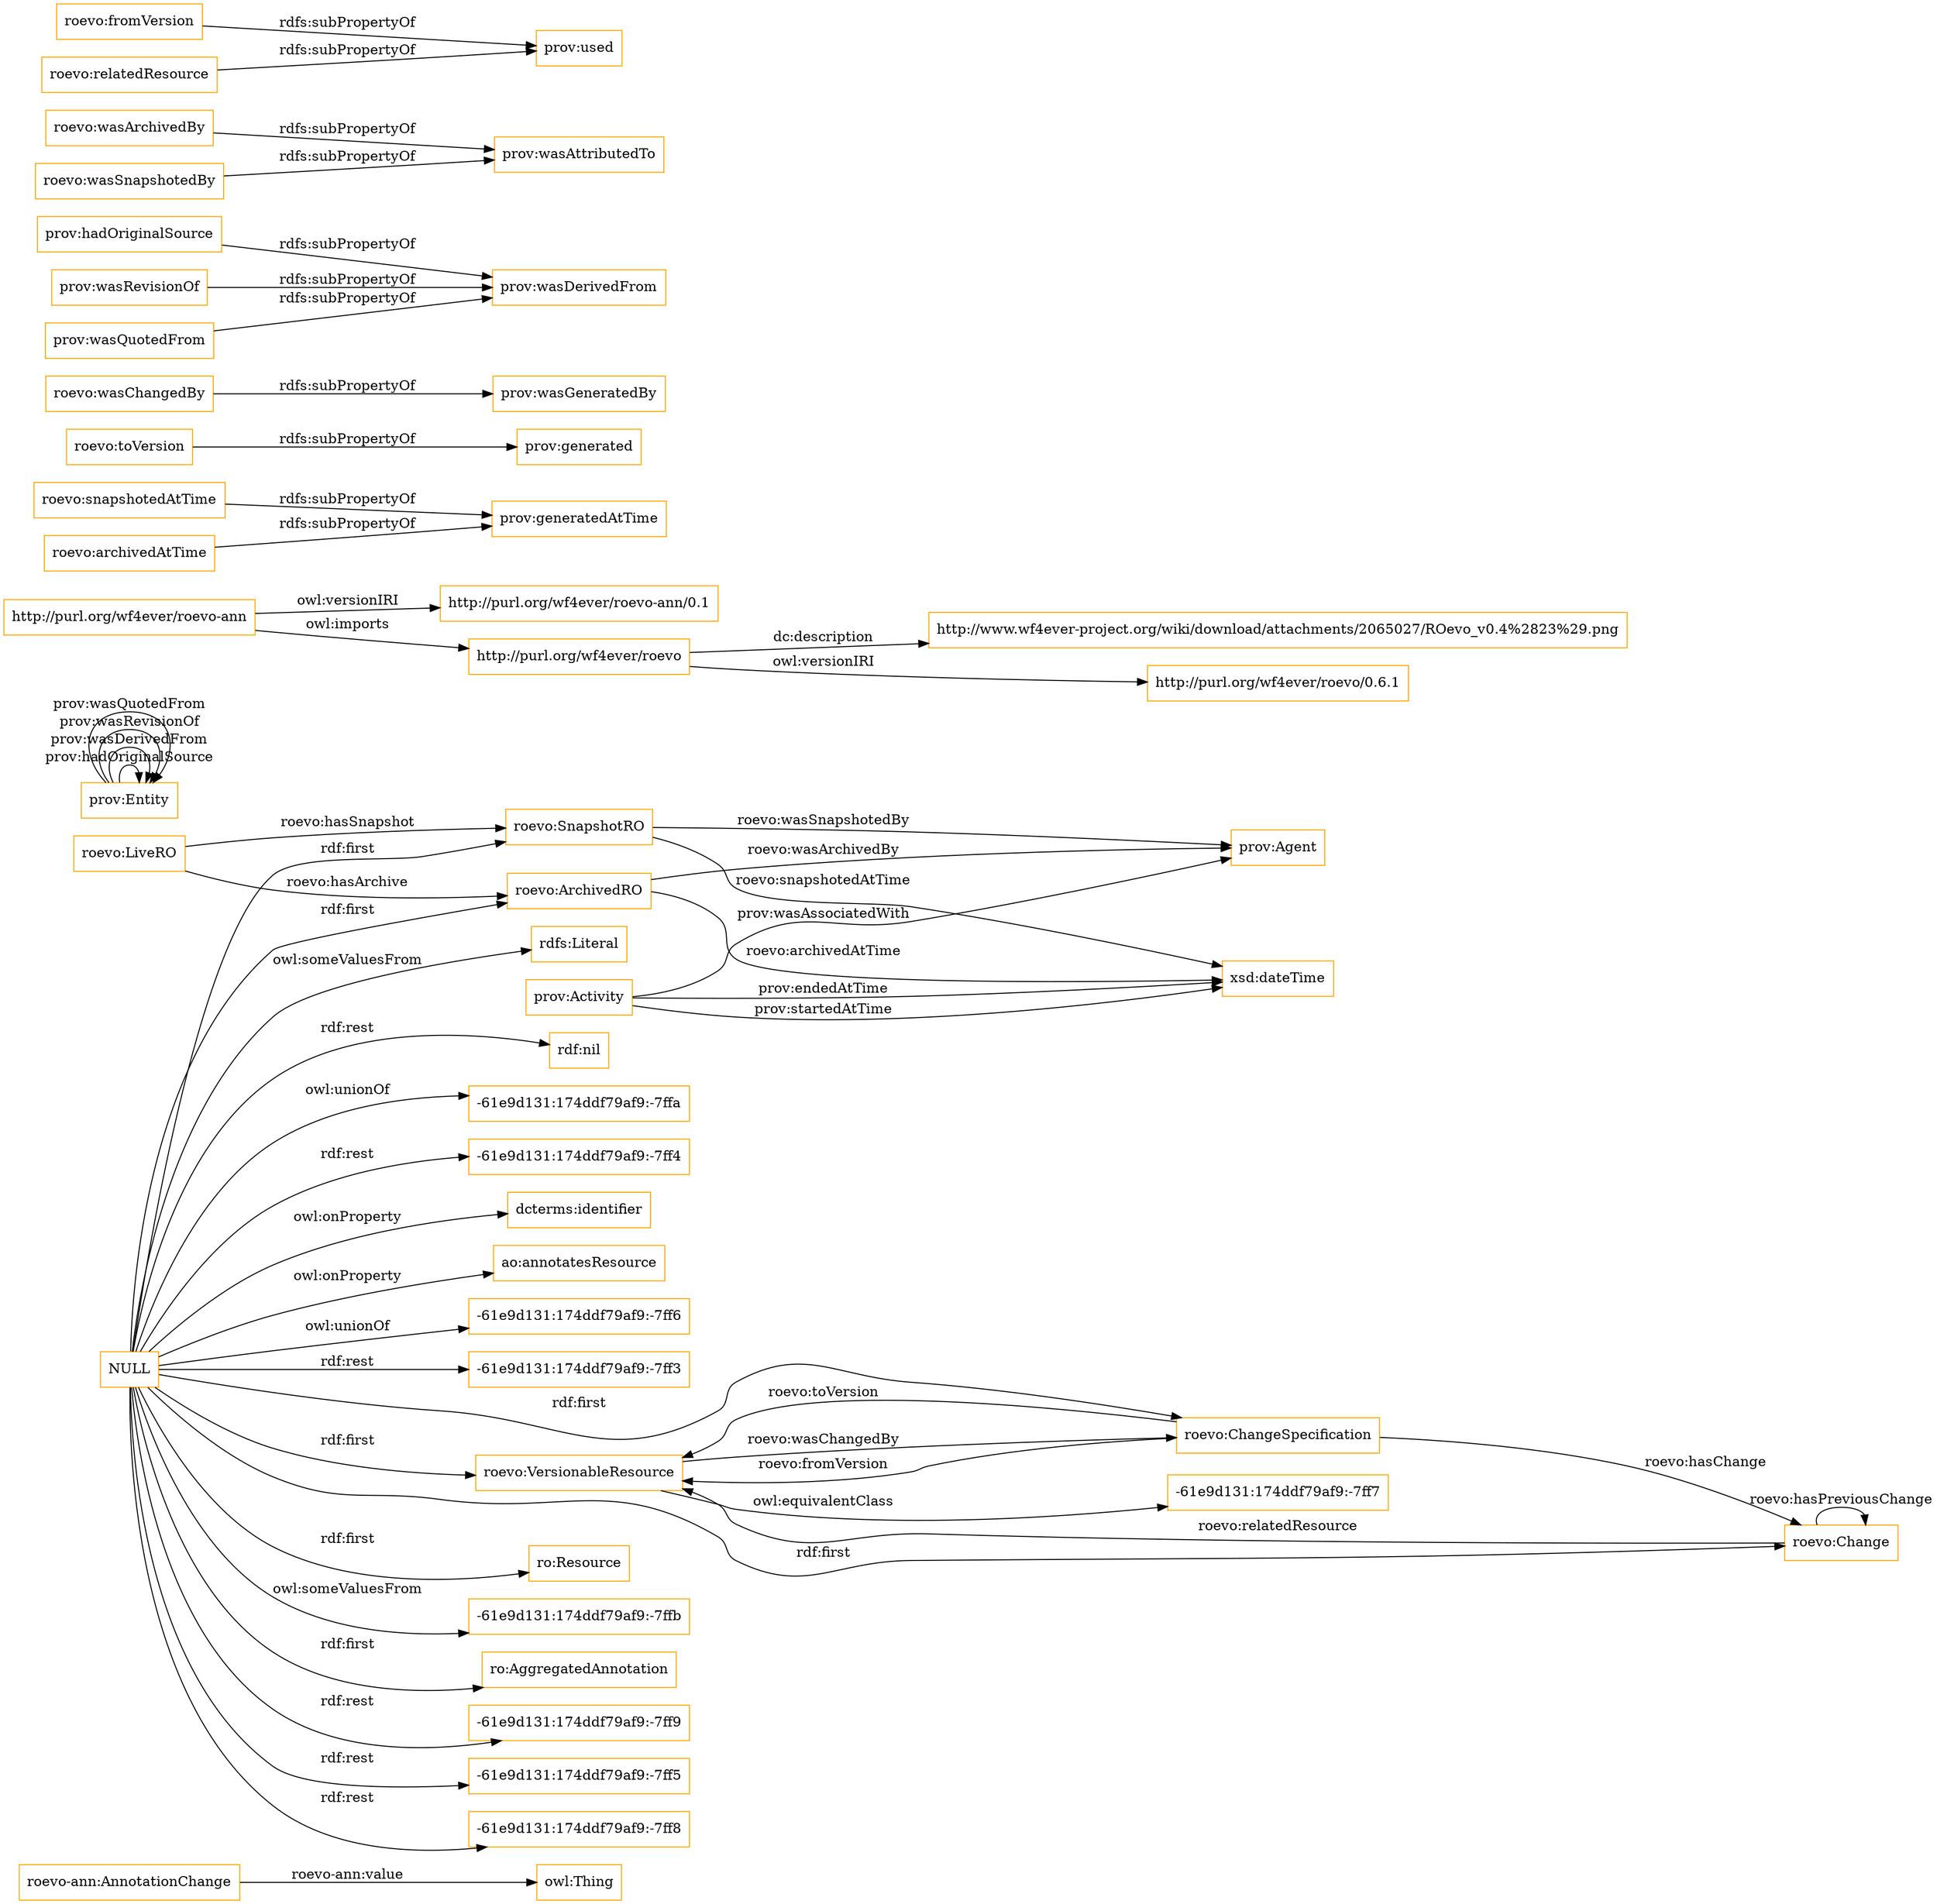 digraph ar2dtool_diagram { 
rankdir=LR;
size="1501"
node [shape = rectangle, color="orange"]; "roevo-ann:AnnotationChange" "prov:Agent" "roevo:VersionableResource" "ro:Resource" "roevo:LiveRO" "roevo:ChangeSpecification" "roevo:SnapshotRO" "-61e9d131:174ddf79af9:-7ffb" "roevo:Change" "roevo:ArchivedRO" "ro:AggregatedAnnotation" "prov:Entity" "prov:Activity" "-61e9d131:174ddf79af9:-7ff7" ; /*classes style*/
	"NULL" -> "-61e9d131:174ddf79af9:-7ff9" [ label = "rdf:rest" ];
	"NULL" -> "ro:Resource" [ label = "rdf:first" ];
	"NULL" -> "ro:AggregatedAnnotation" [ label = "rdf:first" ];
	"NULL" -> "roevo:ArchivedRO" [ label = "rdf:first" ];
	"NULL" -> "-61e9d131:174ddf79af9:-7ff5" [ label = "rdf:rest" ];
	"NULL" -> "-61e9d131:174ddf79af9:-7ff8" [ label = "rdf:rest" ];
	"NULL" -> "roevo:SnapshotRO" [ label = "rdf:first" ];
	"NULL" -> "roevo:Change" [ label = "rdf:first" ];
	"NULL" -> "roevo:ChangeSpecification" [ label = "rdf:first" ];
	"NULL" -> "rdfs:Literal" [ label = "owl:someValuesFrom" ];
	"NULL" -> "rdf:nil" [ label = "rdf:rest" ];
	"NULL" -> "-61e9d131:174ddf79af9:-7ffa" [ label = "owl:unionOf" ];
	"NULL" -> "roevo:VersionableResource" [ label = "rdf:first" ];
	"NULL" -> "-61e9d131:174ddf79af9:-7ff4" [ label = "rdf:rest" ];
	"NULL" -> "dcterms:identifier" [ label = "owl:onProperty" ];
	"NULL" -> "ao:annotatesResource" [ label = "owl:onProperty" ];
	"NULL" -> "-61e9d131:174ddf79af9:-7ff6" [ label = "owl:unionOf" ];
	"NULL" -> "-61e9d131:174ddf79af9:-7ffb" [ label = "owl:someValuesFrom" ];
	"NULL" -> "-61e9d131:174ddf79af9:-7ff3" [ label = "rdf:rest" ];
	"http://purl.org/wf4ever/roevo-ann" -> "http://purl.org/wf4ever/roevo-ann/0.1" [ label = "owl:versionIRI" ];
	"http://purl.org/wf4ever/roevo-ann" -> "http://purl.org/wf4ever/roevo" [ label = "owl:imports" ];
	"roevo:snapshotedAtTime" -> "prov:generatedAtTime" [ label = "rdfs:subPropertyOf" ];
	"roevo:VersionableResource" -> "-61e9d131:174ddf79af9:-7ff7" [ label = "owl:equivalentClass" ];
	"roevo:toVersion" -> "prov:generated" [ label = "rdfs:subPropertyOf" ];
	"http://purl.org/wf4ever/roevo" -> "http://www.wf4ever-project.org/wiki/download/attachments/2065027/ROevo_v0.4%2823%29.png" [ label = "dc:description" ];
	"http://purl.org/wf4ever/roevo" -> "http://purl.org/wf4ever/roevo/0.6.1" [ label = "owl:versionIRI" ];
	"roevo:wasChangedBy" -> "prov:wasGeneratedBy" [ label = "rdfs:subPropertyOf" ];
	"prov:hadOriginalSource" -> "prov:wasDerivedFrom" [ label = "rdfs:subPropertyOf" ];
	"roevo:wasArchivedBy" -> "prov:wasAttributedTo" [ label = "rdfs:subPropertyOf" ];
	"prov:wasRevisionOf" -> "prov:wasDerivedFrom" [ label = "rdfs:subPropertyOf" ];
	"roevo:archivedAtTime" -> "prov:generatedAtTime" [ label = "rdfs:subPropertyOf" ];
	"roevo:fromVersion" -> "prov:used" [ label = "rdfs:subPropertyOf" ];
	"prov:wasQuotedFrom" -> "prov:wasDerivedFrom" [ label = "rdfs:subPropertyOf" ];
	"roevo:relatedResource" -> "prov:used" [ label = "rdfs:subPropertyOf" ];
	"roevo:wasSnapshotedBy" -> "prov:wasAttributedTo" [ label = "rdfs:subPropertyOf" ];
	"roevo-ann:AnnotationChange" -> "owl:Thing" [ label = "roevo-ann:value" ];
	"roevo:ChangeSpecification" -> "roevo:VersionableResource" [ label = "roevo:fromVersion" ];
	"roevo:ChangeSpecification" -> "roevo:Change" [ label = "roevo:hasChange" ];
	"prov:Activity" -> "prov:Agent" [ label = "prov:wasAssociatedWith" ];
	"roevo:Change" -> "roevo:VersionableResource" [ label = "roevo:relatedResource" ];
	"prov:Activity" -> "xsd:dateTime" [ label = "prov:endedAtTime" ];
	"roevo:ChangeSpecification" -> "roevo:VersionableResource" [ label = "roevo:toVersion" ];
	"roevo:ArchivedRO" -> "xsd:dateTime" [ label = "roevo:archivedAtTime" ];
	"roevo:SnapshotRO" -> "prov:Agent" [ label = "roevo:wasSnapshotedBy" ];
	"prov:Entity" -> "prov:Entity" [ label = "prov:hadOriginalSource" ];
	"prov:Entity" -> "prov:Entity" [ label = "prov:wasDerivedFrom" ];
	"roevo:SnapshotRO" -> "xsd:dateTime" [ label = "roevo:snapshotedAtTime" ];
	"prov:Activity" -> "xsd:dateTime" [ label = "prov:startedAtTime" ];
	"roevo:ArchivedRO" -> "prov:Agent" [ label = "roevo:wasArchivedBy" ];
	"prov:Entity" -> "prov:Entity" [ label = "prov:wasRevisionOf" ];
	"roevo:LiveRO" -> "roevo:SnapshotRO" [ label = "roevo:hasSnapshot" ];
	"roevo:LiveRO" -> "roevo:ArchivedRO" [ label = "roevo:hasArchive" ];
	"prov:Entity" -> "prov:Entity" [ label = "prov:wasQuotedFrom" ];
	"roevo:VersionableResource" -> "roevo:ChangeSpecification" [ label = "roevo:wasChangedBy" ];
	"roevo:Change" -> "roevo:Change" [ label = "roevo:hasPreviousChange" ];

}

